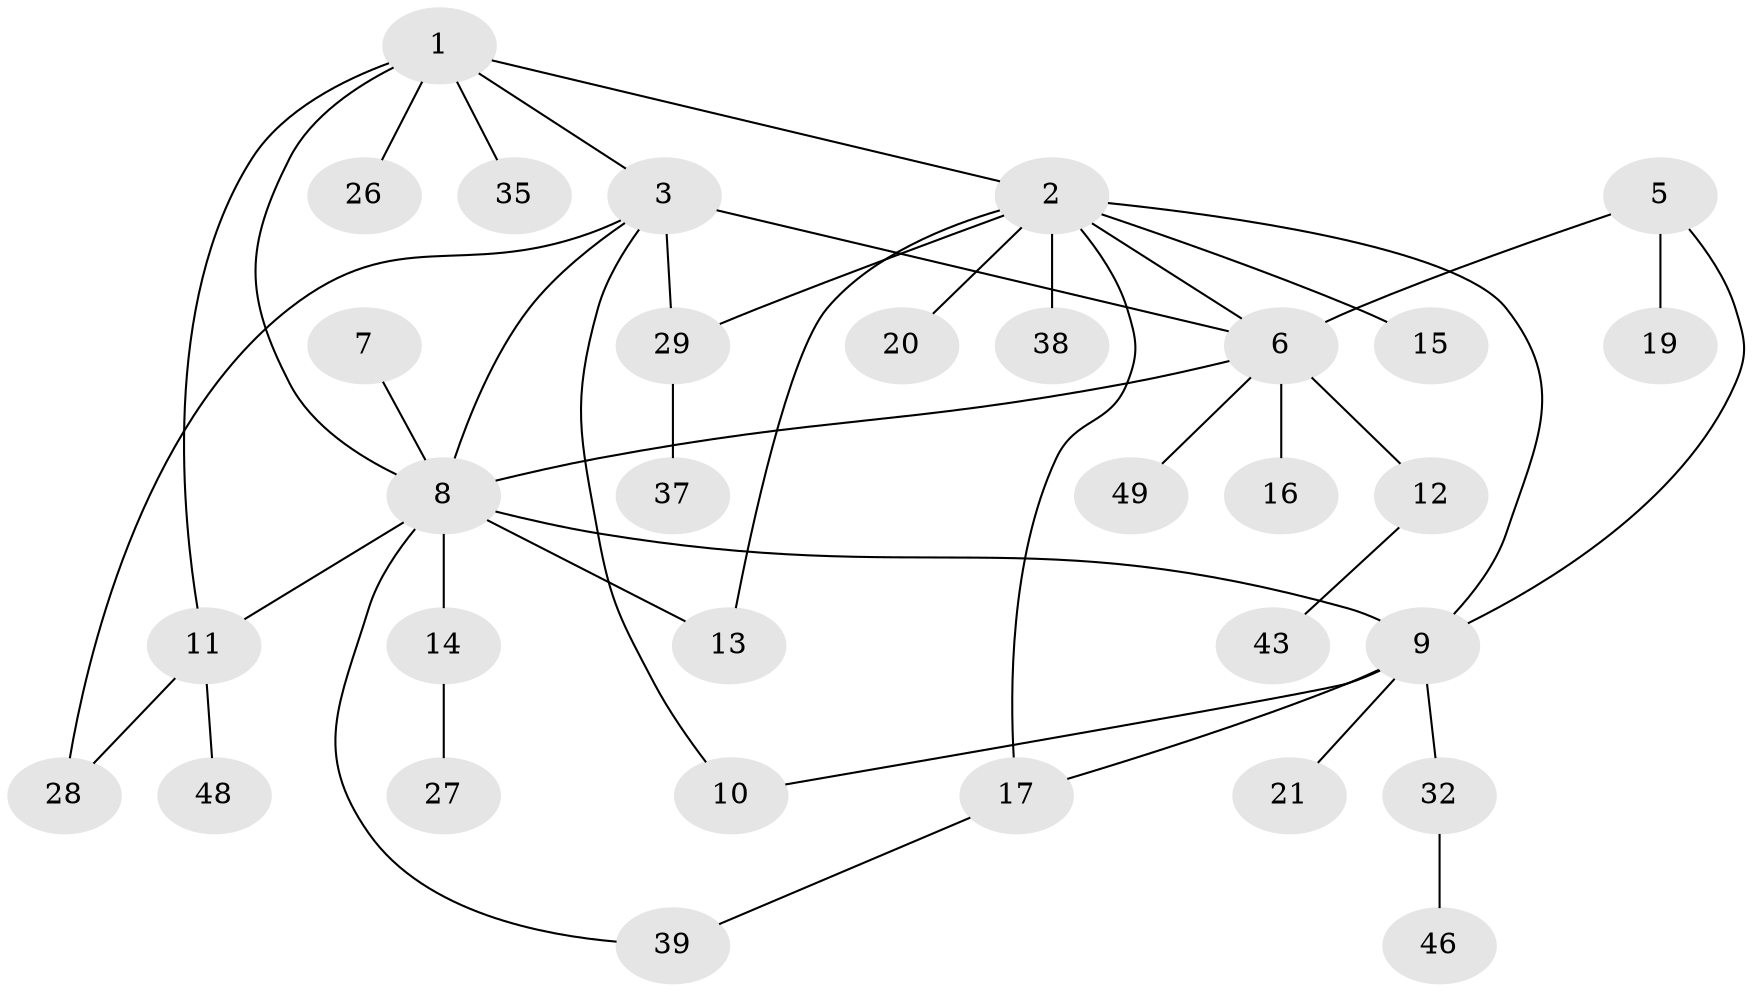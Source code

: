 // Generated by graph-tools (version 1.1) at 2025/24/03/03/25 07:24:15]
// undirected, 32 vertices, 43 edges
graph export_dot {
graph [start="1"]
  node [color=gray90,style=filled];
  1 [super="+23"];
  2 [super="+34"];
  3 [super="+4"];
  5;
  6 [super="+22"];
  7 [super="+47"];
  8 [super="+24"];
  9 [super="+30"];
  10 [super="+41"];
  11 [super="+31"];
  12 [super="+33"];
  13;
  14 [super="+18"];
  15;
  16;
  17 [super="+25"];
  19 [super="+45"];
  20;
  21;
  26;
  27 [super="+44"];
  28 [super="+36"];
  29 [super="+42"];
  32 [super="+40"];
  35;
  37;
  38;
  39;
  43;
  46;
  48;
  49;
  1 -- 2;
  1 -- 8;
  1 -- 11;
  1 -- 35;
  1 -- 3;
  1 -- 26;
  2 -- 6;
  2 -- 9;
  2 -- 13;
  2 -- 15;
  2 -- 17;
  2 -- 20;
  2 -- 29;
  2 -- 38;
  3 -- 6;
  3 -- 8;
  3 -- 10;
  3 -- 28;
  3 -- 29;
  5 -- 6;
  5 -- 9;
  5 -- 19;
  6 -- 8;
  6 -- 12;
  6 -- 16;
  6 -- 49;
  7 -- 8;
  8 -- 9;
  8 -- 11;
  8 -- 13;
  8 -- 14;
  8 -- 39;
  9 -- 10;
  9 -- 17;
  9 -- 21;
  9 -- 32;
  11 -- 48;
  11 -- 28;
  12 -- 43;
  14 -- 27;
  17 -- 39;
  29 -- 37;
  32 -- 46;
}
